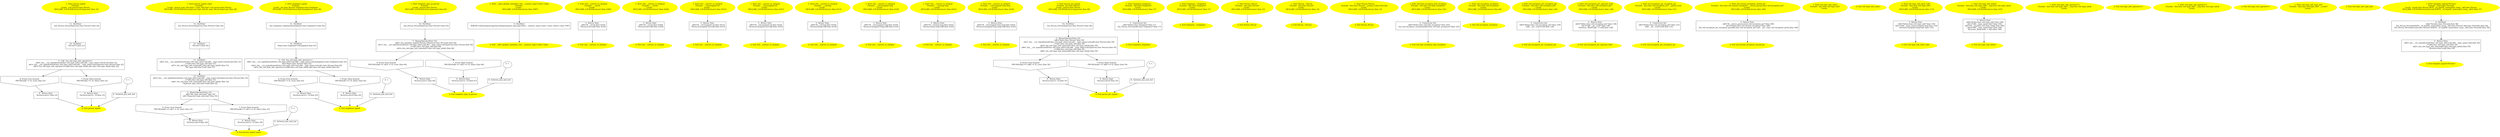 /* @generated */
digraph iCFG {
"person_typeid{d41d8cd98f00b204e9800998ecf8427e_Z13person_typeidv}.947f8ab92cf92615282cb8a1dc21e1db_1" [label="1: Start person_typeid\nFormals: \nLocals:  t:int person:class Person \n   DECLARE_LOCALS(&return,&t,&person); [line 19]\n " color=yellow style=filled]
	

	 "person_typeid{d41d8cd98f00b204e9800998ecf8427e_Z13person_typeidv}.947f8ab92cf92615282cb8a1dc21e1db_1" -> "person_typeid{d41d8cd98f00b204e9800998ecf8427e_Z13person_typeidv}.947f8ab92cf92615282cb8a1dc21e1db_11" ;
"person_typeid{d41d8cd98f00b204e9800998ecf8427e_Z13person_typeidv}.947f8ab92cf92615282cb8a1dc21e1db_2" [label="2: Exit person_typeid \n  " color=yellow style=filled]
	

"person_typeid{d41d8cd98f00b204e9800998ecf8427e_Z13person_typeidv}.947f8ab92cf92615282cb8a1dc21e1db_3" [label="3: + \n  " ]
	

	 "person_typeid{d41d8cd98f00b204e9800998ecf8427e_Z13person_typeidv}.947f8ab92cf92615282cb8a1dc21e1db_3" -> "person_typeid{d41d8cd98f00b204e9800998ecf8427e_Z13person_typeidv}.947f8ab92cf92615282cb8a1dc21e1db_4" ;
"person_typeid{d41d8cd98f00b204e9800998ecf8427e_Z13person_typeidv}.947f8ab92cf92615282cb8a1dc21e1db_4" [label="4:  between_join_and_exit \n  " shape="box"]
	

	 "person_typeid{d41d8cd98f00b204e9800998ecf8427e_Z13person_typeidv}.947f8ab92cf92615282cb8a1dc21e1db_4" -> "person_typeid{d41d8cd98f00b204e9800998ecf8427e_Z13person_typeidv}.947f8ab92cf92615282cb8a1dc21e1db_2" ;
"person_typeid{d41d8cd98f00b204e9800998ecf8427e_Z13person_typeidv}.947f8ab92cf92615282cb8a1dc21e1db_5" [label="5:  Call _fun_std::type_info_operator== \n   n$0=_fun___cxx_typeid(sizeof(class std::type_info):void,n$0.__type_name:void,&t:int) [line 22]\n  n$1=_fun___cxx_typeid(sizeof(class std::type_info):void,n$1.__type_name:void,&person:class Person) [line 22]\n  n$2=_fun_std::type_info_operator==(n$0:class std::type_info&,n$1:class std::type_info&) [line 22]\n " shape="box"]
	

	 "person_typeid{d41d8cd98f00b204e9800998ecf8427e_Z13person_typeidv}.947f8ab92cf92615282cb8a1dc21e1db_5" -> "person_typeid{d41d8cd98f00b204e9800998ecf8427e_Z13person_typeidv}.947f8ab92cf92615282cb8a1dc21e1db_6" ;
	 "person_typeid{d41d8cd98f00b204e9800998ecf8427e_Z13person_typeidv}.947f8ab92cf92615282cb8a1dc21e1db_5" -> "person_typeid{d41d8cd98f00b204e9800998ecf8427e_Z13person_typeidv}.947f8ab92cf92615282cb8a1dc21e1db_7" ;
"person_typeid{d41d8cd98f00b204e9800998ecf8427e_Z13person_typeidv}.947f8ab92cf92615282cb8a1dc21e1db_6" [label="6: Prune (true branch) \n   PRUNE((n$2 != 0), true); [line 22]\n " shape="invhouse"]
	

	 "person_typeid{d41d8cd98f00b204e9800998ecf8427e_Z13person_typeidv}.947f8ab92cf92615282cb8a1dc21e1db_6" -> "person_typeid{d41d8cd98f00b204e9800998ecf8427e_Z13person_typeidv}.947f8ab92cf92615282cb8a1dc21e1db_8" ;
"person_typeid{d41d8cd98f00b204e9800998ecf8427e_Z13person_typeidv}.947f8ab92cf92615282cb8a1dc21e1db_7" [label="7: Prune (false branch) \n   PRUNE((n$2 == 0), false); [line 22]\n " shape="invhouse"]
	

	 "person_typeid{d41d8cd98f00b204e9800998ecf8427e_Z13person_typeidv}.947f8ab92cf92615282cb8a1dc21e1db_7" -> "person_typeid{d41d8cd98f00b204e9800998ecf8427e_Z13person_typeidv}.947f8ab92cf92615282cb8a1dc21e1db_9" ;
"person_typeid{d41d8cd98f00b204e9800998ecf8427e_Z13person_typeidv}.947f8ab92cf92615282cb8a1dc21e1db_8" [label="8:  Return Stmt \n   *&return:int=1 [line 23]\n " shape="box"]
	

	 "person_typeid{d41d8cd98f00b204e9800998ecf8427e_Z13person_typeidv}.947f8ab92cf92615282cb8a1dc21e1db_8" -> "person_typeid{d41d8cd98f00b204e9800998ecf8427e_Z13person_typeidv}.947f8ab92cf92615282cb8a1dc21e1db_2" ;
"person_typeid{d41d8cd98f00b204e9800998ecf8427e_Z13person_typeidv}.947f8ab92cf92615282cb8a1dc21e1db_9" [label="9:  Return Stmt \n   *&return:int=(1 / 0) [line 25]\n " shape="box"]
	

	 "person_typeid{d41d8cd98f00b204e9800998ecf8427e_Z13person_typeidv}.947f8ab92cf92615282cb8a1dc21e1db_9" -> "person_typeid{d41d8cd98f00b204e9800998ecf8427e_Z13person_typeidv}.947f8ab92cf92615282cb8a1dc21e1db_2" ;
"person_typeid{d41d8cd98f00b204e9800998ecf8427e_Z13person_typeidv}.947f8ab92cf92615282cb8a1dc21e1db_10" [label="10:  DeclStmt \n   *&t:int=3 [line 21]\n " shape="box"]
	

	 "person_typeid{d41d8cd98f00b204e9800998ecf8427e_Z13person_typeidv}.947f8ab92cf92615282cb8a1dc21e1db_10" -> "person_typeid{d41d8cd98f00b204e9800998ecf8427e_Z13person_typeidv}.947f8ab92cf92615282cb8a1dc21e1db_5" ;
"person_typeid{d41d8cd98f00b204e9800998ecf8427e_Z13person_typeidv}.947f8ab92cf92615282cb8a1dc21e1db_11" [label="11:  DeclStmt \n   _fun_Person_Person(&person:class Person*) [line 20]\n " shape="box"]
	

	 "person_typeid{d41d8cd98f00b204e9800998ecf8427e_Z13person_typeidv}.947f8ab92cf92615282cb8a1dc21e1db_11" -> "person_typeid{d41d8cd98f00b204e9800998ecf8427e_Z13person_typeidv}.947f8ab92cf92615282cb8a1dc21e1db_10" ;
"person_typeid_name{d41d8cd98f00b204e9800998ecf8427e_Z18person_typeid_namev}.ed91b5fad1922824bdb5d0027ea8b3ff_1" [label="1: Start person_typeid_name\nFormals: \nLocals:  person_type_info:char* t_type_info:char* t:int person:class Person \n   DECLARE_LOCALS(&return,&person_type_info,&t_type_info,&t,&person); [line 28]\n " color=yellow style=filled]
	

	 "person_typeid_name{d41d8cd98f00b204e9800998ecf8427e_Z18person_typeid_namev}.ed91b5fad1922824bdb5d0027ea8b3ff_1" -> "person_typeid_name{d41d8cd98f00b204e9800998ecf8427e_Z18person_typeid_namev}.ed91b5fad1922824bdb5d0027ea8b3ff_13" ;
"person_typeid_name{d41d8cd98f00b204e9800998ecf8427e_Z18person_typeid_namev}.ed91b5fad1922824bdb5d0027ea8b3ff_2" [label="2: Exit person_typeid_name \n  " color=yellow style=filled]
	

"person_typeid_name{d41d8cd98f00b204e9800998ecf8427e_Z18person_typeid_namev}.ed91b5fad1922824bdb5d0027ea8b3ff_3" [label="3: + \n  " ]
	

	 "person_typeid_name{d41d8cd98f00b204e9800998ecf8427e_Z18person_typeid_namev}.ed91b5fad1922824bdb5d0027ea8b3ff_3" -> "person_typeid_name{d41d8cd98f00b204e9800998ecf8427e_Z18person_typeid_namev}.ed91b5fad1922824bdb5d0027ea8b3ff_4" ;
"person_typeid_name{d41d8cd98f00b204e9800998ecf8427e_Z18person_typeid_namev}.ed91b5fad1922824bdb5d0027ea8b3ff_4" [label="4:  between_join_and_exit \n  " shape="box"]
	

	 "person_typeid_name{d41d8cd98f00b204e9800998ecf8427e_Z18person_typeid_namev}.ed91b5fad1922824bdb5d0027ea8b3ff_4" -> "person_typeid_name{d41d8cd98f00b204e9800998ecf8427e_Z18person_typeid_namev}.ed91b5fad1922824bdb5d0027ea8b3ff_2" ;
"person_typeid_name{d41d8cd98f00b204e9800998ecf8427e_Z18person_typeid_namev}.ed91b5fad1922824bdb5d0027ea8b3ff_5" [label="5:  BinaryOperatorStmt: EQ \n   n$0=*&t_type_info:char* [line 33]\n  n$1=*&person_type_info:char* [line 33]\n " shape="box"]
	

	 "person_typeid_name{d41d8cd98f00b204e9800998ecf8427e_Z18person_typeid_namev}.ed91b5fad1922824bdb5d0027ea8b3ff_5" -> "person_typeid_name{d41d8cd98f00b204e9800998ecf8427e_Z18person_typeid_namev}.ed91b5fad1922824bdb5d0027ea8b3ff_6" ;
	 "person_typeid_name{d41d8cd98f00b204e9800998ecf8427e_Z18person_typeid_namev}.ed91b5fad1922824bdb5d0027ea8b3ff_5" -> "person_typeid_name{d41d8cd98f00b204e9800998ecf8427e_Z18person_typeid_namev}.ed91b5fad1922824bdb5d0027ea8b3ff_7" ;
"person_typeid_name{d41d8cd98f00b204e9800998ecf8427e_Z18person_typeid_namev}.ed91b5fad1922824bdb5d0027ea8b3ff_6" [label="6: Prune (true branch) \n   PRUNE(((n$0 == n$1) != 0), true); [line 33]\n " shape="invhouse"]
	

	 "person_typeid_name{d41d8cd98f00b204e9800998ecf8427e_Z18person_typeid_namev}.ed91b5fad1922824bdb5d0027ea8b3ff_6" -> "person_typeid_name{d41d8cd98f00b204e9800998ecf8427e_Z18person_typeid_namev}.ed91b5fad1922824bdb5d0027ea8b3ff_8" ;
"person_typeid_name{d41d8cd98f00b204e9800998ecf8427e_Z18person_typeid_namev}.ed91b5fad1922824bdb5d0027ea8b3ff_7" [label="7: Prune (false branch) \n   PRUNE(((n$0 == n$1) == 0), false); [line 33]\n " shape="invhouse"]
	

	 "person_typeid_name{d41d8cd98f00b204e9800998ecf8427e_Z18person_typeid_namev}.ed91b5fad1922824bdb5d0027ea8b3ff_7" -> "person_typeid_name{d41d8cd98f00b204e9800998ecf8427e_Z18person_typeid_namev}.ed91b5fad1922824bdb5d0027ea8b3ff_9" ;
"person_typeid_name{d41d8cd98f00b204e9800998ecf8427e_Z18person_typeid_namev}.ed91b5fad1922824bdb5d0027ea8b3ff_8" [label="8:  Return Stmt \n   *&return:int=0 [line 34]\n " shape="box"]
	

	 "person_typeid_name{d41d8cd98f00b204e9800998ecf8427e_Z18person_typeid_namev}.ed91b5fad1922824bdb5d0027ea8b3ff_8" -> "person_typeid_name{d41d8cd98f00b204e9800998ecf8427e_Z18person_typeid_namev}.ed91b5fad1922824bdb5d0027ea8b3ff_2" ;
"person_typeid_name{d41d8cd98f00b204e9800998ecf8427e_Z18person_typeid_namev}.ed91b5fad1922824bdb5d0027ea8b3ff_9" [label="9:  Return Stmt \n   *&return:int=(1 / 0) [line 36]\n " shape="box"]
	

	 "person_typeid_name{d41d8cd98f00b204e9800998ecf8427e_Z18person_typeid_namev}.ed91b5fad1922824bdb5d0027ea8b3ff_9" -> "person_typeid_name{d41d8cd98f00b204e9800998ecf8427e_Z18person_typeid_namev}.ed91b5fad1922824bdb5d0027ea8b3ff_2" ;
"person_typeid_name{d41d8cd98f00b204e9800998ecf8427e_Z18person_typeid_namev}.ed91b5fad1922824bdb5d0027ea8b3ff_10" [label="10:  DeclStmt \n   n$2=_fun___cxx_typeid(sizeof(class std::type_info):void,n$2.__type_name:void,&person:class Person) [line 32]\n  _=*n$2:class std::type_info [line 32]\n  n$4=_fun_std::type_info_name(n$2:class std::type_info&) [line 32]\n  *&person_type_info:char*=n$4 [line 32]\n " shape="box"]
	

	 "person_typeid_name{d41d8cd98f00b204e9800998ecf8427e_Z18person_typeid_namev}.ed91b5fad1922824bdb5d0027ea8b3ff_10" -> "person_typeid_name{d41d8cd98f00b204e9800998ecf8427e_Z18person_typeid_namev}.ed91b5fad1922824bdb5d0027ea8b3ff_5" ;
"person_typeid_name{d41d8cd98f00b204e9800998ecf8427e_Z18person_typeid_namev}.ed91b5fad1922824bdb5d0027ea8b3ff_11" [label="11:  DeclStmt \n   n$5=_fun___cxx_typeid(sizeof(class std::type_info):void,n$5.__type_name:void,&t:int) [line 31]\n  _=*n$5:class std::type_info [line 31]\n  n$7=_fun_std::type_info_name(n$5:class std::type_info&) [line 31]\n  *&t_type_info:char*=n$7 [line 31]\n " shape="box"]
	

	 "person_typeid_name{d41d8cd98f00b204e9800998ecf8427e_Z18person_typeid_namev}.ed91b5fad1922824bdb5d0027ea8b3ff_11" -> "person_typeid_name{d41d8cd98f00b204e9800998ecf8427e_Z18person_typeid_namev}.ed91b5fad1922824bdb5d0027ea8b3ff_10" ;
"person_typeid_name{d41d8cd98f00b204e9800998ecf8427e_Z18person_typeid_namev}.ed91b5fad1922824bdb5d0027ea8b3ff_12" [label="12:  DeclStmt \n   *&t:int=3 [line 30]\n " shape="box"]
	

	 "person_typeid_name{d41d8cd98f00b204e9800998ecf8427e_Z18person_typeid_namev}.ed91b5fad1922824bdb5d0027ea8b3ff_12" -> "person_typeid_name{d41d8cd98f00b204e9800998ecf8427e_Z18person_typeid_namev}.ed91b5fad1922824bdb5d0027ea8b3ff_11" ;
"person_typeid_name{d41d8cd98f00b204e9800998ecf8427e_Z18person_typeid_namev}.ed91b5fad1922824bdb5d0027ea8b3ff_13" [label="13:  DeclStmt \n   _fun_Person_Person(&person:class Person*) [line 29]\n " shape="box"]
	

	 "person_typeid_name{d41d8cd98f00b204e9800998ecf8427e_Z18person_typeid_namev}.ed91b5fad1922824bdb5d0027ea8b3ff_13" -> "person_typeid_name{d41d8cd98f00b204e9800998ecf8427e_Z18person_typeid_namev}.ed91b5fad1922824bdb5d0027ea8b3ff_12" ;
"employee_typeid{d41d8cd98f00b204e9800998ecf8427e_Z15employee_typeidv}.a6ddf647ca3a238463e9f2e7a00357ed_1" [label="1: Start employee_typeid\nFormals: \nLocals:  ptr:class Person* employee:class Employee \n   DECLARE_LOCALS(&return,&ptr,&employee); [line 39]\n " color=yellow style=filled]
	

	 "employee_typeid{d41d8cd98f00b204e9800998ecf8427e_Z15employee_typeidv}.a6ddf647ca3a238463e9f2e7a00357ed_1" -> "employee_typeid{d41d8cd98f00b204e9800998ecf8427e_Z15employee_typeidv}.a6ddf647ca3a238463e9f2e7a00357ed_11" ;
"employee_typeid{d41d8cd98f00b204e9800998ecf8427e_Z15employee_typeidv}.a6ddf647ca3a238463e9f2e7a00357ed_2" [label="2: Exit employee_typeid \n  " color=yellow style=filled]
	

"employee_typeid{d41d8cd98f00b204e9800998ecf8427e_Z15employee_typeidv}.a6ddf647ca3a238463e9f2e7a00357ed_3" [label="3: + \n  " ]
	

	 "employee_typeid{d41d8cd98f00b204e9800998ecf8427e_Z15employee_typeidv}.a6ddf647ca3a238463e9f2e7a00357ed_3" -> "employee_typeid{d41d8cd98f00b204e9800998ecf8427e_Z15employee_typeidv}.a6ddf647ca3a238463e9f2e7a00357ed_4" ;
"employee_typeid{d41d8cd98f00b204e9800998ecf8427e_Z15employee_typeidv}.a6ddf647ca3a238463e9f2e7a00357ed_4" [label="4:  between_join_and_exit \n  " shape="box"]
	

	 "employee_typeid{d41d8cd98f00b204e9800998ecf8427e_Z15employee_typeidv}.a6ddf647ca3a238463e9f2e7a00357ed_4" -> "employee_typeid{d41d8cd98f00b204e9800998ecf8427e_Z15employee_typeidv}.a6ddf647ca3a238463e9f2e7a00357ed_2" ;
"employee_typeid{d41d8cd98f00b204e9800998ecf8427e_Z15employee_typeidv}.a6ddf647ca3a238463e9f2e7a00357ed_5" [label="5:  Call _fun_std::type_info_operator== \n   n$0=_fun___cxx_typeid(sizeof(class std::type_info):void,n$0.__type_name:void,&employee:class Employee) [line 42]\n  n$1=*&ptr:class Person* [line 42]\n  n$2=_fun___cxx_typeid(sizeof(class std::type_info):void,n$2.__type_name:void,n$1:class Person) [line 42]\n  n$3=_fun_std::type_info_operator==(n$0:class std::type_info&,n$2:class std::type_info&) [line 42]\n " shape="box"]
	

	 "employee_typeid{d41d8cd98f00b204e9800998ecf8427e_Z15employee_typeidv}.a6ddf647ca3a238463e9f2e7a00357ed_5" -> "employee_typeid{d41d8cd98f00b204e9800998ecf8427e_Z15employee_typeidv}.a6ddf647ca3a238463e9f2e7a00357ed_6" ;
	 "employee_typeid{d41d8cd98f00b204e9800998ecf8427e_Z15employee_typeidv}.a6ddf647ca3a238463e9f2e7a00357ed_5" -> "employee_typeid{d41d8cd98f00b204e9800998ecf8427e_Z15employee_typeidv}.a6ddf647ca3a238463e9f2e7a00357ed_7" ;
"employee_typeid{d41d8cd98f00b204e9800998ecf8427e_Z15employee_typeidv}.a6ddf647ca3a238463e9f2e7a00357ed_6" [label="6: Prune (true branch) \n   PRUNE((n$3 != 0), true); [line 42]\n " shape="invhouse"]
	

	 "employee_typeid{d41d8cd98f00b204e9800998ecf8427e_Z15employee_typeidv}.a6ddf647ca3a238463e9f2e7a00357ed_6" -> "employee_typeid{d41d8cd98f00b204e9800998ecf8427e_Z15employee_typeidv}.a6ddf647ca3a238463e9f2e7a00357ed_8" ;
"employee_typeid{d41d8cd98f00b204e9800998ecf8427e_Z15employee_typeidv}.a6ddf647ca3a238463e9f2e7a00357ed_7" [label="7: Prune (false branch) \n   PRUNE((n$3 == 0), false); [line 42]\n " shape="invhouse"]
	

	 "employee_typeid{d41d8cd98f00b204e9800998ecf8427e_Z15employee_typeidv}.a6ddf647ca3a238463e9f2e7a00357ed_7" -> "employee_typeid{d41d8cd98f00b204e9800998ecf8427e_Z15employee_typeidv}.a6ddf647ca3a238463e9f2e7a00357ed_9" ;
"employee_typeid{d41d8cd98f00b204e9800998ecf8427e_Z15employee_typeidv}.a6ddf647ca3a238463e9f2e7a00357ed_8" [label="8:  Return Stmt \n   *&return:int=(1 / 0) [line 43]\n " shape="box"]
	

	 "employee_typeid{d41d8cd98f00b204e9800998ecf8427e_Z15employee_typeidv}.a6ddf647ca3a238463e9f2e7a00357ed_8" -> "employee_typeid{d41d8cd98f00b204e9800998ecf8427e_Z15employee_typeidv}.a6ddf647ca3a238463e9f2e7a00357ed_2" ;
"employee_typeid{d41d8cd98f00b204e9800998ecf8427e_Z15employee_typeidv}.a6ddf647ca3a238463e9f2e7a00357ed_9" [label="9:  Return Stmt \n   *&return:int=0 [line 45]\n " shape="box"]
	

	 "employee_typeid{d41d8cd98f00b204e9800998ecf8427e_Z15employee_typeidv}.a6ddf647ca3a238463e9f2e7a00357ed_9" -> "employee_typeid{d41d8cd98f00b204e9800998ecf8427e_Z15employee_typeidv}.a6ddf647ca3a238463e9f2e7a00357ed_2" ;
"employee_typeid{d41d8cd98f00b204e9800998ecf8427e_Z15employee_typeidv}.a6ddf647ca3a238463e9f2e7a00357ed_10" [label="10:  DeclStmt \n   *&ptr:class Employee*=&employee [line 41]\n " shape="box"]
	

	 "employee_typeid{d41d8cd98f00b204e9800998ecf8427e_Z15employee_typeidv}.a6ddf647ca3a238463e9f2e7a00357ed_10" -> "employee_typeid{d41d8cd98f00b204e9800998ecf8427e_Z15employee_typeidv}.a6ddf647ca3a238463e9f2e7a00357ed_5" ;
"employee_typeid{d41d8cd98f00b204e9800998ecf8427e_Z15employee_typeidv}.a6ddf647ca3a238463e9f2e7a00357ed_11" [label="11:  DeclStmt \n   _fun_Employee_Employee(&employee:class Employee*) [line 40]\n " shape="box"]
	

	 "employee_typeid{d41d8cd98f00b204e9800998ecf8427e_Z15employee_typeidv}.a6ddf647ca3a238463e9f2e7a00357ed_11" -> "employee_typeid{d41d8cd98f00b204e9800998ecf8427e_Z15employee_typeidv}.a6ddf647ca3a238463e9f2e7a00357ed_10" ;
"template_type_id_person{d41d8cd98f00b204e9800998ecf8427e_Z23template_type_id_personv}.154c731fb4cc46eb6a0490070c230d19_1" [label="1: Start template_type_id_person\nFormals: \nLocals:  person:class Person \n   DECLARE_LOCALS(&return,&person); [line 62]\n " color=yellow style=filled]
	

	 "template_type_id_person{d41d8cd98f00b204e9800998ecf8427e_Z23template_type_id_personv}.154c731fb4cc46eb6a0490070c230d19_1" -> "template_type_id_person{d41d8cd98f00b204e9800998ecf8427e_Z23template_type_id_personv}.154c731fb4cc46eb6a0490070c230d19_10" ;
"template_type_id_person{d41d8cd98f00b204e9800998ecf8427e_Z23template_type_id_personv}.154c731fb4cc46eb6a0490070c230d19_2" [label="2: Exit template_type_id_person \n  " color=yellow style=filled]
	

"template_type_id_person{d41d8cd98f00b204e9800998ecf8427e_Z23template_type_id_personv}.154c731fb4cc46eb6a0490070c230d19_3" [label="3: + \n  " ]
	

	 "template_type_id_person{d41d8cd98f00b204e9800998ecf8427e_Z23template_type_id_personv}.154c731fb4cc46eb6a0490070c230d19_3" -> "template_type_id_person{d41d8cd98f00b204e9800998ecf8427e_Z23template_type_id_personv}.154c731fb4cc46eb6a0490070c230d19_4" ;
"template_type_id_person{d41d8cd98f00b204e9800998ecf8427e_Z23template_type_id_personv}.154c731fb4cc46eb6a0490070c230d19_4" [label="4:  between_join_and_exit \n  " shape="box"]
	

	 "template_type_id_person{d41d8cd98f00b204e9800998ecf8427e_Z23template_type_id_personv}.154c731fb4cc46eb6a0490070c230d19_4" -> "template_type_id_person{d41d8cd98f00b204e9800998ecf8427e_Z23template_type_id_personv}.154c731fb4cc46eb6a0490070c230d19_2" ;
"template_type_id_person{d41d8cd98f00b204e9800998ecf8427e_Z23template_type_id_personv}.154c731fb4cc46eb6a0490070c230d19_5" [label="5:  BinaryOperatorStmt: EQ \n   n$0=_fun_template_typeid<Person>(&person:class Person&) [line 64]\n  n$1=_fun___cxx_typeid(sizeof(class std::type_info):void,n$1.__type_name:void,&person:class Person) [line 64]\n  _=*n$1:class std::type_info [line 64]\n  n$3=_fun_std::type_info_name(n$1:class std::type_info&) [line 64]\n " shape="box"]
	

	 "template_type_id_person{d41d8cd98f00b204e9800998ecf8427e_Z23template_type_id_personv}.154c731fb4cc46eb6a0490070c230d19_5" -> "template_type_id_person{d41d8cd98f00b204e9800998ecf8427e_Z23template_type_id_personv}.154c731fb4cc46eb6a0490070c230d19_6" ;
	 "template_type_id_person{d41d8cd98f00b204e9800998ecf8427e_Z23template_type_id_personv}.154c731fb4cc46eb6a0490070c230d19_5" -> "template_type_id_person{d41d8cd98f00b204e9800998ecf8427e_Z23template_type_id_personv}.154c731fb4cc46eb6a0490070c230d19_7" ;
"template_type_id_person{d41d8cd98f00b204e9800998ecf8427e_Z23template_type_id_personv}.154c731fb4cc46eb6a0490070c230d19_6" [label="6: Prune (true branch) \n   PRUNE(((n$0 == n$3) != 0), true); [line 64]\n " shape="invhouse"]
	

	 "template_type_id_person{d41d8cd98f00b204e9800998ecf8427e_Z23template_type_id_personv}.154c731fb4cc46eb6a0490070c230d19_6" -> "template_type_id_person{d41d8cd98f00b204e9800998ecf8427e_Z23template_type_id_personv}.154c731fb4cc46eb6a0490070c230d19_8" ;
"template_type_id_person{d41d8cd98f00b204e9800998ecf8427e_Z23template_type_id_personv}.154c731fb4cc46eb6a0490070c230d19_7" [label="7: Prune (false branch) \n   PRUNE(((n$0 == n$3) == 0), false); [line 64]\n " shape="invhouse"]
	

	 "template_type_id_person{d41d8cd98f00b204e9800998ecf8427e_Z23template_type_id_personv}.154c731fb4cc46eb6a0490070c230d19_7" -> "template_type_id_person{d41d8cd98f00b204e9800998ecf8427e_Z23template_type_id_personv}.154c731fb4cc46eb6a0490070c230d19_9" ;
"template_type_id_person{d41d8cd98f00b204e9800998ecf8427e_Z23template_type_id_personv}.154c731fb4cc46eb6a0490070c230d19_8" [label="8:  Return Stmt \n   *&return:int=1 [line 65]\n " shape="box"]
	

	 "template_type_id_person{d41d8cd98f00b204e9800998ecf8427e_Z23template_type_id_personv}.154c731fb4cc46eb6a0490070c230d19_8" -> "template_type_id_person{d41d8cd98f00b204e9800998ecf8427e_Z23template_type_id_personv}.154c731fb4cc46eb6a0490070c230d19_2" ;
"template_type_id_person{d41d8cd98f00b204e9800998ecf8427e_Z23template_type_id_personv}.154c731fb4cc46eb6a0490070c230d19_9" [label="9:  Return Stmt \n   *&return:int=(1 / 0) [line 67]\n " shape="box"]
	

	 "template_type_id_person{d41d8cd98f00b204e9800998ecf8427e_Z23template_type_id_personv}.154c731fb4cc46eb6a0490070c230d19_9" -> "template_type_id_person{d41d8cd98f00b204e9800998ecf8427e_Z23template_type_id_personv}.154c731fb4cc46eb6a0490070c230d19_2" ;
"template_type_id_person{d41d8cd98f00b204e9800998ecf8427e_Z23template_type_id_personv}.154c731fb4cc46eb6a0490070c230d19_10" [label="10:  DeclStmt \n   _fun_Person_Person(&person:class Person*) [line 63]\n " shape="box"]
	

	 "template_type_id_person{d41d8cd98f00b204e9800998ecf8427e_Z23template_type_id_personv}.154c731fb4cc46eb6a0490070c230d19_10" -> "template_type_id_person{d41d8cd98f00b204e9800998ecf8427e_Z23template_type_id_personv}.154c731fb4cc46eb6a0490070c230d19_5" ;
"__infer_globals_initializer_std::__numeric_type<void>::value.b45fbeae70eb63b2ce063d12b196376f_1" [label="1: Start __infer_globals_initializer_std::__numeric_type<void>::value\nFormals: \nLocals:  \n   DECLARE_LOCALS(&return); [line 1697]\n " color=yellow style=filled]
	

	 "__infer_globals_initializer_std::__numeric_type<void>::value.b45fbeae70eb63b2ce063d12b196376f_1" -> "__infer_globals_initializer_std::__numeric_type<void>::value.b45fbeae70eb63b2ce063d12b196376f_3" ;
"__infer_globals_initializer_std::__numeric_type<void>::value.b45fbeae70eb63b2ce063d12b196376f_2" [label="2: Exit __infer_globals_initializer_std::__numeric_type<void>::value \n  " color=yellow style=filled]
	

"__infer_globals_initializer_std::__numeric_type<void>::value.b45fbeae70eb63b2ce063d12b196376f_3" [label="3:  DeclStmt \n   *&#GB<codetoanalyze/cpp/shared/types/typeid_expr.cpp>$std::__numeric_type<void>::value:_Bool=1 [line 1697]\n " shape="box"]
	

	 "__infer_globals_initializer_std::__numeric_type<void>::value.b45fbeae70eb63b2ce063d12b196376f_3" -> "__infer_globals_initializer_std::__numeric_type<void>::value.b45fbeae70eb63b2ce063d12b196376f_2" ;
"std::__convert_to_integral{d41d8cd98f00b204e9800998ecf8427e_ZNSt3__121__convert_to_integralEi}.1eb7f164a9403005045ae70ce737ebe8_1" [label="1: Start std::__convert_to_integral\nFormals:  __val:int\nLocals:  \n   DECLARE_LOCALS(&return); [line 4309]\n " color=yellow style=filled]
	

	 "std::__convert_to_integral{d41d8cd98f00b204e9800998ecf8427e_ZNSt3__121__convert_to_integralEi}.1eb7f164a9403005045ae70ce737ebe8_1" -> "std::__convert_to_integral{d41d8cd98f00b204e9800998ecf8427e_ZNSt3__121__convert_to_integralEi}.1eb7f164a9403005045ae70ce737ebe8_3" ;
"std::__convert_to_integral{d41d8cd98f00b204e9800998ecf8427e_ZNSt3__121__convert_to_integralEi}.1eb7f164a9403005045ae70ce737ebe8_2" [label="2: Exit std::__convert_to_integral \n  " color=yellow style=filled]
	

"std::__convert_to_integral{d41d8cd98f00b204e9800998ecf8427e_ZNSt3__121__convert_to_integralEi}.1eb7f164a9403005045ae70ce737ebe8_3" [label="3:  Return Stmt \n   n$0=*&__val:int [line 4310]\n  *&return:int=n$0 [line 4310]\n " shape="box"]
	

	 "std::__convert_to_integral{d41d8cd98f00b204e9800998ecf8427e_ZNSt3__121__convert_to_integralEi}.1eb7f164a9403005045ae70ce737ebe8_3" -> "std::__convert_to_integral{d41d8cd98f00b204e9800998ecf8427e_ZNSt3__121__convert_to_integralEi}.1eb7f164a9403005045ae70ce737ebe8_2" ;
"std::__convert_to_integral{d41d8cd98f00b204e9800998ecf8427e_ZNSt3__121__convert_to_integralEn}.ed84a855c3a44044ce0105648e0684e6_1" [label="1: Start std::__convert_to_integral\nFormals:  __val:int\nLocals:  \n   DECLARE_LOCALS(&return); [line 4328]\n " color=yellow style=filled]
	

	 "std::__convert_to_integral{d41d8cd98f00b204e9800998ecf8427e_ZNSt3__121__convert_to_integralEn}.ed84a855c3a44044ce0105648e0684e6_1" -> "std::__convert_to_integral{d41d8cd98f00b204e9800998ecf8427e_ZNSt3__121__convert_to_integralEn}.ed84a855c3a44044ce0105648e0684e6_3" ;
"std::__convert_to_integral{d41d8cd98f00b204e9800998ecf8427e_ZNSt3__121__convert_to_integralEn}.ed84a855c3a44044ce0105648e0684e6_2" [label="2: Exit std::__convert_to_integral \n  " color=yellow style=filled]
	

"std::__convert_to_integral{d41d8cd98f00b204e9800998ecf8427e_ZNSt3__121__convert_to_integralEn}.ed84a855c3a44044ce0105648e0684e6_3" [label="3:  Return Stmt \n   n$0=*&__val:int [line 4329]\n  *&return:int=n$0 [line 4329]\n " shape="box"]
	

	 "std::__convert_to_integral{d41d8cd98f00b204e9800998ecf8427e_ZNSt3__121__convert_to_integralEn}.ed84a855c3a44044ce0105648e0684e6_3" -> "std::__convert_to_integral{d41d8cd98f00b204e9800998ecf8427e_ZNSt3__121__convert_to_integralEn}.ed84a855c3a44044ce0105648e0684e6_2" ;
"std::__convert_to_integral{d41d8cd98f00b204e9800998ecf8427e_ZNSt3__121__convert_to_integralEj}.f1dd0af4bcd5f7680fb3650df8859f81_1" [label="1: Start std::__convert_to_integral\nFormals:  __val:unsigned int\nLocals:  \n   DECLARE_LOCALS(&return); [line 4312]\n " color=yellow style=filled]
	

	 "std::__convert_to_integral{d41d8cd98f00b204e9800998ecf8427e_ZNSt3__121__convert_to_integralEj}.f1dd0af4bcd5f7680fb3650df8859f81_1" -> "std::__convert_to_integral{d41d8cd98f00b204e9800998ecf8427e_ZNSt3__121__convert_to_integralEj}.f1dd0af4bcd5f7680fb3650df8859f81_3" ;
"std::__convert_to_integral{d41d8cd98f00b204e9800998ecf8427e_ZNSt3__121__convert_to_integralEj}.f1dd0af4bcd5f7680fb3650df8859f81_2" [label="2: Exit std::__convert_to_integral \n  " color=yellow style=filled]
	

"std::__convert_to_integral{d41d8cd98f00b204e9800998ecf8427e_ZNSt3__121__convert_to_integralEj}.f1dd0af4bcd5f7680fb3650df8859f81_3" [label="3:  Return Stmt \n   n$0=*&__val:unsigned int [line 4313]\n  *&return:unsigned int=n$0 [line 4313]\n " shape="box"]
	

	 "std::__convert_to_integral{d41d8cd98f00b204e9800998ecf8427e_ZNSt3__121__convert_to_integralEj}.f1dd0af4bcd5f7680fb3650df8859f81_3" -> "std::__convert_to_integral{d41d8cd98f00b204e9800998ecf8427e_ZNSt3__121__convert_to_integralEj}.f1dd0af4bcd5f7680fb3650df8859f81_2" ;
"std::__convert_to_integral{d41d8cd98f00b204e9800998ecf8427e_ZNSt3__121__convert_to_integralEo}.30929731b2e6d7996f82f1b5483cb0a9_1" [label="1: Start std::__convert_to_integral\nFormals:  __val:unsigned int\nLocals:  \n   DECLARE_LOCALS(&return); [line 4331]\n " color=yellow style=filled]
	

	 "std::__convert_to_integral{d41d8cd98f00b204e9800998ecf8427e_ZNSt3__121__convert_to_integralEo}.30929731b2e6d7996f82f1b5483cb0a9_1" -> "std::__convert_to_integral{d41d8cd98f00b204e9800998ecf8427e_ZNSt3__121__convert_to_integralEo}.30929731b2e6d7996f82f1b5483cb0a9_3" ;
"std::__convert_to_integral{d41d8cd98f00b204e9800998ecf8427e_ZNSt3__121__convert_to_integralEo}.30929731b2e6d7996f82f1b5483cb0a9_2" [label="2: Exit std::__convert_to_integral \n  " color=yellow style=filled]
	

"std::__convert_to_integral{d41d8cd98f00b204e9800998ecf8427e_ZNSt3__121__convert_to_integralEo}.30929731b2e6d7996f82f1b5483cb0a9_3" [label="3:  Return Stmt \n   n$0=*&__val:unsigned int [line 4332]\n  *&return:unsigned int=n$0 [line 4332]\n " shape="box"]
	

	 "std::__convert_to_integral{d41d8cd98f00b204e9800998ecf8427e_ZNSt3__121__convert_to_integralEo}.30929731b2e6d7996f82f1b5483cb0a9_3" -> "std::__convert_to_integral{d41d8cd98f00b204e9800998ecf8427e_ZNSt3__121__convert_to_integralEo}.30929731b2e6d7996f82f1b5483cb0a9_2" ;
"std::__convert_to_integral{d41d8cd98f00b204e9800998ecf8427e_ZNSt3__121__convert_to_integralEl}.348707900bb8fd1e28ad5f08f30568e7_1" [label="1: Start std::__convert_to_integral\nFormals:  __val:long\nLocals:  \n   DECLARE_LOCALS(&return); [line 4315]\n " color=yellow style=filled]
	

	 "std::__convert_to_integral{d41d8cd98f00b204e9800998ecf8427e_ZNSt3__121__convert_to_integralEl}.348707900bb8fd1e28ad5f08f30568e7_1" -> "std::__convert_to_integral{d41d8cd98f00b204e9800998ecf8427e_ZNSt3__121__convert_to_integralEl}.348707900bb8fd1e28ad5f08f30568e7_3" ;
"std::__convert_to_integral{d41d8cd98f00b204e9800998ecf8427e_ZNSt3__121__convert_to_integralEl}.348707900bb8fd1e28ad5f08f30568e7_2" [label="2: Exit std::__convert_to_integral \n  " color=yellow style=filled]
	

"std::__convert_to_integral{d41d8cd98f00b204e9800998ecf8427e_ZNSt3__121__convert_to_integralEl}.348707900bb8fd1e28ad5f08f30568e7_3" [label="3:  Return Stmt \n   n$0=*&__val:long [line 4316]\n  *&return:long=n$0 [line 4316]\n " shape="box"]
	

	 "std::__convert_to_integral{d41d8cd98f00b204e9800998ecf8427e_ZNSt3__121__convert_to_integralEl}.348707900bb8fd1e28ad5f08f30568e7_3" -> "std::__convert_to_integral{d41d8cd98f00b204e9800998ecf8427e_ZNSt3__121__convert_to_integralEl}.348707900bb8fd1e28ad5f08f30568e7_2" ;
"std::__convert_to_integral{d41d8cd98f00b204e9800998ecf8427e_ZNSt3__121__convert_to_integralEm}.84bd0a09103d5e0c258cab85557a68bc_1" [label="1: Start std::__convert_to_integral\nFormals:  __val:unsigned long\nLocals:  \n   DECLARE_LOCALS(&return); [line 4318]\n " color=yellow style=filled]
	

	 "std::__convert_to_integral{d41d8cd98f00b204e9800998ecf8427e_ZNSt3__121__convert_to_integralEm}.84bd0a09103d5e0c258cab85557a68bc_1" -> "std::__convert_to_integral{d41d8cd98f00b204e9800998ecf8427e_ZNSt3__121__convert_to_integralEm}.84bd0a09103d5e0c258cab85557a68bc_3" ;
"std::__convert_to_integral{d41d8cd98f00b204e9800998ecf8427e_ZNSt3__121__convert_to_integralEm}.84bd0a09103d5e0c258cab85557a68bc_2" [label="2: Exit std::__convert_to_integral \n  " color=yellow style=filled]
	

"std::__convert_to_integral{d41d8cd98f00b204e9800998ecf8427e_ZNSt3__121__convert_to_integralEm}.84bd0a09103d5e0c258cab85557a68bc_3" [label="3:  Return Stmt \n   n$0=*&__val:unsigned long [line 4319]\n  *&return:unsigned long=n$0 [line 4319]\n " shape="box"]
	

	 "std::__convert_to_integral{d41d8cd98f00b204e9800998ecf8427e_ZNSt3__121__convert_to_integralEm}.84bd0a09103d5e0c258cab85557a68bc_3" -> "std::__convert_to_integral{d41d8cd98f00b204e9800998ecf8427e_ZNSt3__121__convert_to_integralEm}.84bd0a09103d5e0c258cab85557a68bc_2" ;
"std::__convert_to_integral{d41d8cd98f00b204e9800998ecf8427e_ZNSt3__121__convert_to_integralEx}.f066969bc6f8422cf6ceaa1297bc58d6_1" [label="1: Start std::__convert_to_integral\nFormals:  __val:long long\nLocals:  \n   DECLARE_LOCALS(&return); [line 4321]\n " color=yellow style=filled]
	

	 "std::__convert_to_integral{d41d8cd98f00b204e9800998ecf8427e_ZNSt3__121__convert_to_integralEx}.f066969bc6f8422cf6ceaa1297bc58d6_1" -> "std::__convert_to_integral{d41d8cd98f00b204e9800998ecf8427e_ZNSt3__121__convert_to_integralEx}.f066969bc6f8422cf6ceaa1297bc58d6_3" ;
"std::__convert_to_integral{d41d8cd98f00b204e9800998ecf8427e_ZNSt3__121__convert_to_integralEx}.f066969bc6f8422cf6ceaa1297bc58d6_2" [label="2: Exit std::__convert_to_integral \n  " color=yellow style=filled]
	

"std::__convert_to_integral{d41d8cd98f00b204e9800998ecf8427e_ZNSt3__121__convert_to_integralEx}.f066969bc6f8422cf6ceaa1297bc58d6_3" [label="3:  Return Stmt \n   n$0=*&__val:long long [line 4322]\n  *&return:long long=n$0 [line 4322]\n " shape="box"]
	

	 "std::__convert_to_integral{d41d8cd98f00b204e9800998ecf8427e_ZNSt3__121__convert_to_integralEx}.f066969bc6f8422cf6ceaa1297bc58d6_3" -> "std::__convert_to_integral{d41d8cd98f00b204e9800998ecf8427e_ZNSt3__121__convert_to_integralEx}.f066969bc6f8422cf6ceaa1297bc58d6_2" ;
"std::__convert_to_integral{d41d8cd98f00b204e9800998ecf8427e_ZNSt3__121__convert_to_integralEy}.000db57bf43524036cc598dc72fc1cb7_1" [label="1: Start std::__convert_to_integral\nFormals:  __val:unsigned long long\nLocals:  \n   DECLARE_LOCALS(&return); [line 4324]\n " color=yellow style=filled]
	

	 "std::__convert_to_integral{d41d8cd98f00b204e9800998ecf8427e_ZNSt3__121__convert_to_integralEy}.000db57bf43524036cc598dc72fc1cb7_1" -> "std::__convert_to_integral{d41d8cd98f00b204e9800998ecf8427e_ZNSt3__121__convert_to_integralEy}.000db57bf43524036cc598dc72fc1cb7_3" ;
"std::__convert_to_integral{d41d8cd98f00b204e9800998ecf8427e_ZNSt3__121__convert_to_integralEy}.000db57bf43524036cc598dc72fc1cb7_2" [label="2: Exit std::__convert_to_integral \n  " color=yellow style=filled]
	

"std::__convert_to_integral{d41d8cd98f00b204e9800998ecf8427e_ZNSt3__121__convert_to_integralEy}.000db57bf43524036cc598dc72fc1cb7_3" [label="3:  Return Stmt \n   n$0=*&__val:unsigned long long [line 4325]\n  *&return:unsigned long long=n$0 [line 4325]\n " shape="box"]
	

	 "std::__convert_to_integral{d41d8cd98f00b204e9800998ecf8427e_ZNSt3__121__convert_to_integralEy}.000db57bf43524036cc598dc72fc1cb7_3" -> "std::__convert_to_integral{d41d8cd98f00b204e9800998ecf8427e_ZNSt3__121__convert_to_integralEy}.000db57bf43524036cc598dc72fc1cb7_2" ;
"person_ptr_typeid{d41d8cd98f00b204e9800998ecf8427e_Z17person_ptr_typeidP6Person}.6bb28dca3178f0fdd15c7c17fa602118_1" [label="1: Start person_ptr_typeid\nFormals:  ptr:class Person*\nLocals:  person:class Person \n   DECLARE_LOCALS(&return,&person); [line 48]\n " color=yellow style=filled]
	

	 "person_ptr_typeid{d41d8cd98f00b204e9800998ecf8427e_Z17person_ptr_typeidP6Person}.6bb28dca3178f0fdd15c7c17fa602118_1" -> "person_ptr_typeid{d41d8cd98f00b204e9800998ecf8427e_Z17person_ptr_typeidP6Person}.6bb28dca3178f0fdd15c7c17fa602118_10" ;
"person_ptr_typeid{d41d8cd98f00b204e9800998ecf8427e_Z17person_ptr_typeidP6Person}.6bb28dca3178f0fdd15c7c17fa602118_2" [label="2: Exit person_ptr_typeid \n  " color=yellow style=filled]
	

"person_ptr_typeid{d41d8cd98f00b204e9800998ecf8427e_Z17person_ptr_typeidP6Person}.6bb28dca3178f0fdd15c7c17fa602118_3" [label="3: + \n  " ]
	

	 "person_ptr_typeid{d41d8cd98f00b204e9800998ecf8427e_Z17person_ptr_typeidP6Person}.6bb28dca3178f0fdd15c7c17fa602118_3" -> "person_ptr_typeid{d41d8cd98f00b204e9800998ecf8427e_Z17person_ptr_typeidP6Person}.6bb28dca3178f0fdd15c7c17fa602118_4" ;
"person_ptr_typeid{d41d8cd98f00b204e9800998ecf8427e_Z17person_ptr_typeidP6Person}.6bb28dca3178f0fdd15c7c17fa602118_4" [label="4:  between_join_and_exit \n  " shape="box"]
	

	 "person_ptr_typeid{d41d8cd98f00b204e9800998ecf8427e_Z17person_ptr_typeidP6Person}.6bb28dca3178f0fdd15c7c17fa602118_4" -> "person_ptr_typeid{d41d8cd98f00b204e9800998ecf8427e_Z17person_ptr_typeidP6Person}.6bb28dca3178f0fdd15c7c17fa602118_2" ;
"person_ptr_typeid{d41d8cd98f00b204e9800998ecf8427e_Z17person_ptr_typeidP6Person}.6bb28dca3178f0fdd15c7c17fa602118_5" [label="5:  BinaryOperatorStmt: EQ \n   n$0=*&ptr:class Person* [line 50]\n  n$1=_fun___cxx_typeid(sizeof(class std::type_info):void,n$1.__type_name:void,n$0:class Person) [line 50]\n  _=*n$1:class std::type_info [line 50]\n  n$3=_fun_std::type_info_name(n$1:class std::type_info&) [line 50]\n  n$4=_fun___cxx_typeid(sizeof(class std::type_info):void,n$4.__type_name:void,&person:class Person) [line 50]\n  _=*n$4:class std::type_info [line 50]\n  n$6=_fun_std::type_info_name(n$4:class std::type_info&) [line 50]\n " shape="box"]
	

	 "person_ptr_typeid{d41d8cd98f00b204e9800998ecf8427e_Z17person_ptr_typeidP6Person}.6bb28dca3178f0fdd15c7c17fa602118_5" -> "person_ptr_typeid{d41d8cd98f00b204e9800998ecf8427e_Z17person_ptr_typeidP6Person}.6bb28dca3178f0fdd15c7c17fa602118_6" ;
	 "person_ptr_typeid{d41d8cd98f00b204e9800998ecf8427e_Z17person_ptr_typeidP6Person}.6bb28dca3178f0fdd15c7c17fa602118_5" -> "person_ptr_typeid{d41d8cd98f00b204e9800998ecf8427e_Z17person_ptr_typeidP6Person}.6bb28dca3178f0fdd15c7c17fa602118_7" ;
"person_ptr_typeid{d41d8cd98f00b204e9800998ecf8427e_Z17person_ptr_typeidP6Person}.6bb28dca3178f0fdd15c7c17fa602118_6" [label="6: Prune (true branch) \n   PRUNE(((n$3 == n$6) != 0), true); [line 50]\n " shape="invhouse"]
	

	 "person_ptr_typeid{d41d8cd98f00b204e9800998ecf8427e_Z17person_ptr_typeidP6Person}.6bb28dca3178f0fdd15c7c17fa602118_6" -> "person_ptr_typeid{d41d8cd98f00b204e9800998ecf8427e_Z17person_ptr_typeidP6Person}.6bb28dca3178f0fdd15c7c17fa602118_8" ;
"person_ptr_typeid{d41d8cd98f00b204e9800998ecf8427e_Z17person_ptr_typeidP6Person}.6bb28dca3178f0fdd15c7c17fa602118_7" [label="7: Prune (false branch) \n   PRUNE(((n$3 == n$6) == 0), false); [line 50]\n " shape="invhouse"]
	

	 "person_ptr_typeid{d41d8cd98f00b204e9800998ecf8427e_Z17person_ptr_typeidP6Person}.6bb28dca3178f0fdd15c7c17fa602118_7" -> "person_ptr_typeid{d41d8cd98f00b204e9800998ecf8427e_Z17person_ptr_typeidP6Person}.6bb28dca3178f0fdd15c7c17fa602118_9" ;
"person_ptr_typeid{d41d8cd98f00b204e9800998ecf8427e_Z17person_ptr_typeidP6Person}.6bb28dca3178f0fdd15c7c17fa602118_8" [label="8:  Return Stmt \n   *&return:int=(1 / 0) [line 51]\n " shape="box"]
	

	 "person_ptr_typeid{d41d8cd98f00b204e9800998ecf8427e_Z17person_ptr_typeidP6Person}.6bb28dca3178f0fdd15c7c17fa602118_8" -> "person_ptr_typeid{d41d8cd98f00b204e9800998ecf8427e_Z17person_ptr_typeidP6Person}.6bb28dca3178f0fdd15c7c17fa602118_2" ;
"person_ptr_typeid{d41d8cd98f00b204e9800998ecf8427e_Z17person_ptr_typeidP6Person}.6bb28dca3178f0fdd15c7c17fa602118_9" [label="9:  Return Stmt \n   *&return:int=0 [line 53]\n " shape="box"]
	

	 "person_ptr_typeid{d41d8cd98f00b204e9800998ecf8427e_Z17person_ptr_typeidP6Person}.6bb28dca3178f0fdd15c7c17fa602118_9" -> "person_ptr_typeid{d41d8cd98f00b204e9800998ecf8427e_Z17person_ptr_typeidP6Person}.6bb28dca3178f0fdd15c7c17fa602118_2" ;
"person_ptr_typeid{d41d8cd98f00b204e9800998ecf8427e_Z17person_ptr_typeidP6Person}.6bb28dca3178f0fdd15c7c17fa602118_10" [label="10:  DeclStmt \n   _fun_Person_Person(&person:class Person*) [line 49]\n " shape="box"]
	

	 "person_ptr_typeid{d41d8cd98f00b204e9800998ecf8427e_Z17person_ptr_typeidP6Person}.6bb28dca3178f0fdd15c7c17fa602118_10" -> "person_ptr_typeid{d41d8cd98f00b204e9800998ecf8427e_Z17person_ptr_typeidP6Person}.6bb28dca3178f0fdd15c7c17fa602118_5" ;
"Employee_Employee{_ZN8EmployeeC1Ev|constexpr}.32be3d7ef9ed41f8d9517f391d0d5b56_1" [label="1: Start Employee_Employee\nFormals:  this:class Employee*\nLocals:  \n   DECLARE_LOCALS(&return); [line 17]\n " color=yellow style=filled]
	

	 "Employee_Employee{_ZN8EmployeeC1Ev|constexpr}.32be3d7ef9ed41f8d9517f391d0d5b56_1" -> "Employee_Employee{_ZN8EmployeeC1Ev|constexpr}.32be3d7ef9ed41f8d9517f391d0d5b56_3" ;
"Employee_Employee{_ZN8EmployeeC1Ev|constexpr}.32be3d7ef9ed41f8d9517f391d0d5b56_2" [label="2: Exit Employee_Employee \n  " color=yellow style=filled]
	

"Employee_Employee{_ZN8EmployeeC1Ev|constexpr}.32be3d7ef9ed41f8d9517f391d0d5b56_3" [label="3:  Constructor Init \n   n$0=*&this:class Employee* [line 17]\n  _fun_Person_Person(n$0:class Employee*) [line 17]\n " shape="box"]
	

	 "Employee_Employee{_ZN8EmployeeC1Ev|constexpr}.32be3d7ef9ed41f8d9517f391d0d5b56_3" -> "Employee_Employee{_ZN8EmployeeC1Ev|constexpr}.32be3d7ef9ed41f8d9517f391d0d5b56_2" ;
"Employee_~Employee(_ZN6PersonD0Ev).74f3bba15ec35ceae1c235a49d9fbfbd_1" [label="1: Start Employee_~Employee\nFormals:  this:class Employee*\nLocals:  \n   DECLARE_LOCALS(&return); [line 17]\n " color=yellow style=filled]
	

	 "Employee_~Employee(_ZN6PersonD0Ev).74f3bba15ec35ceae1c235a49d9fbfbd_1" -> "Employee_~Employee(_ZN6PersonD0Ev).74f3bba15ec35ceae1c235a49d9fbfbd_2" ;
"Employee_~Employee(_ZN6PersonD0Ev).74f3bba15ec35ceae1c235a49d9fbfbd_2" [label="2: Exit Employee_~Employee \n  " color=yellow style=filled]
	

"Person_Person{_ZN6PersonC1Ev|constexpr}.b73995bc8887f47f879dbcd9f1c39b58_1" [label="1: Start Person_Person\nFormals:  this:class Person*\nLocals:  \n   DECLARE_LOCALS(&return); [line 12]\n " color=yellow style=filled]
	

	 "Person_Person{_ZN6PersonC1Ev|constexpr}.b73995bc8887f47f879dbcd9f1c39b58_1" -> "Person_Person{_ZN6PersonC1Ev|constexpr}.b73995bc8887f47f879dbcd9f1c39b58_2" ;
"Person_Person{_ZN6PersonC1Ev|constexpr}.b73995bc8887f47f879dbcd9f1c39b58_2" [label="2: Exit Person_Person \n  " color=yellow style=filled]
	

"Person_~Person(_ZN6PersonD0Ev).6d1543c4b90e8aa197231efa0fbc62f1_1" [label="1: Start Person_~Person\nFormals:  this:class Person*\nLocals:  \n   DECLARE_LOCALS(&return); [line 14]\n " color=yellow style=filled]
	

	 "Person_~Person(_ZN6PersonD0Ev).6d1543c4b90e8aa197231efa0fbc62f1_1" -> "Person_~Person(_ZN6PersonD0Ev).6d1543c4b90e8aa197231efa0fbc62f1_2" ;
"Person_~Person(_ZN6PersonD0Ev).6d1543c4b90e8aa197231efa0fbc62f1_2" [label="2: Exit Person_~Person \n  " color=yellow style=filled]
	

"Person_Person{_ZN6PersonC1ERKS_|constexpr}.73a82c382cd1d29b1382857a8c6a8ba0_1" [label="1: Start Person_Person\nFormals:  this:class Person* __param_0:class Person&\nLocals:  \n   DECLARE_LOCALS(&return); [line 12]\n " color=yellow style=filled]
	

	 "Person_Person{_ZN6PersonC1ERKS_|constexpr}.73a82c382cd1d29b1382857a8c6a8ba0_1" -> "Person_Person{_ZN6PersonC1ERKS_|constexpr}.73a82c382cd1d29b1382857a8c6a8ba0_2" ;
"Person_Person{_ZN6PersonC1ERKS_|constexpr}.73a82c382cd1d29b1382857a8c6a8ba0_2" [label="2: Exit Person_Person \n  " color=yellow style=filled]
	

"std::bad_exception_bad_exception{_ZNSt13bad_exceptionC1Ev}.ab20095a5beb332f6653ec733b7bf7e2_1" [label="1: Start std::bad_exception_bad_exception\nFormals:  this:class std::bad_exception*\nLocals:  \n   DECLARE_LOCALS(&return); [line 103]\n " color=yellow style=filled]
	

	 "std::bad_exception_bad_exception{_ZNSt13bad_exceptionC1Ev}.ab20095a5beb332f6653ec733b7bf7e2_1" -> "std::bad_exception_bad_exception{_ZNSt13bad_exceptionC1Ev}.ab20095a5beb332f6653ec733b7bf7e2_3" ;
"std::bad_exception_bad_exception{_ZNSt13bad_exceptionC1Ev}.ab20095a5beb332f6653ec733b7bf7e2_2" [label="2: Exit std::bad_exception_bad_exception \n  " color=yellow style=filled]
	

"std::bad_exception_bad_exception{_ZNSt13bad_exceptionC1Ev}.ab20095a5beb332f6653ec733b7bf7e2_3" [label="3:  Constructor Init \n   n$0=*&this:class std::bad_exception* [line 103]\n  _fun_std::exception_exception(n$0:class std::bad_exception*) [line 103]\n " shape="box"]
	

	 "std::bad_exception_bad_exception{_ZNSt13bad_exceptionC1Ev}.ab20095a5beb332f6653ec733b7bf7e2_3" -> "std::bad_exception_bad_exception{_ZNSt13bad_exceptionC1Ev}.ab20095a5beb332f6653ec733b7bf7e2_2" ;
"std::exception_exception{_ZNSt9exceptionC1Ev}.aa5288fe558a2a5dc395bbc204a61bd4_1" [label="1: Start std::exception_exception\nFormals:  this:class std::exception*\nLocals:  \n   DECLARE_LOCALS(&return); [line 94]\n " color=yellow style=filled]
	

	 "std::exception_exception{_ZNSt9exceptionC1Ev}.aa5288fe558a2a5dc395bbc204a61bd4_1" -> "std::exception_exception{_ZNSt9exceptionC1Ev}.aa5288fe558a2a5dc395bbc204a61bd4_2" ;
"std::exception_exception{_ZNSt9exceptionC1Ev}.aa5288fe558a2a5dc395bbc204a61bd4_2" [label="2: Exit std::exception_exception \n  " color=yellow style=filled]
	

"std::exception_ptr_exception_ptr{_ZNSt13exception_ptrC1Ev}.b75c8b23eb693a539de1c8e713bd6159_1" [label="1: Start std::exception_ptr_exception_ptr\nFormals:  this:class std::exception_ptr*\nLocals:  \n   DECLARE_LOCALS(&return); [line 130]\n " color=yellow style=filled]
	

	 "std::exception_ptr_exception_ptr{_ZNSt13exception_ptrC1Ev}.b75c8b23eb693a539de1c8e713bd6159_1" -> "std::exception_ptr_exception_ptr{_ZNSt13exception_ptrC1Ev}.b75c8b23eb693a539de1c8e713bd6159_3" ;
"std::exception_ptr_exception_ptr{_ZNSt13exception_ptrC1Ev}.b75c8b23eb693a539de1c8e713bd6159_2" [label="2: Exit std::exception_ptr_exception_ptr \n  " color=yellow style=filled]
	

"std::exception_ptr_exception_ptr{_ZNSt13exception_ptrC1Ev}.b75c8b23eb693a539de1c8e713bd6159_3" [label="3:  Constructor Init \n   n$0=*&this:class std::exception_ptr* [line 130]\n  *n$0.__ptr_:void*=null [line 130]\n " shape="box"]
	

	 "std::exception_ptr_exception_ptr{_ZNSt13exception_ptrC1Ev}.b75c8b23eb693a539de1c8e713bd6159_3" -> "std::exception_ptr_exception_ptr{_ZNSt13exception_ptrC1Ev}.b75c8b23eb693a539de1c8e713bd6159_2" ;
"std::exception_ptr_operator_bool(_ZNKSt13exception_ptrcvbEv).c9db5a2ded6ab67a25c6ff043ae93f6b_1" [label="1: Start std::exception_ptr_operator_bool\nFormals:  this:class std::exception_ptr*\nLocals:  \n   DECLARE_LOCALS(&return); [line 136]\n " color=yellow style=filled]
	

	 "std::exception_ptr_operator_bool(_ZNKSt13exception_ptrcvbEv).c9db5a2ded6ab67a25c6ff043ae93f6b_1" -> "std::exception_ptr_operator_bool(_ZNKSt13exception_ptrcvbEv).c9db5a2ded6ab67a25c6ff043ae93f6b_3" ;
"std::exception_ptr_operator_bool(_ZNKSt13exception_ptrcvbEv).c9db5a2ded6ab67a25c6ff043ae93f6b_2" [label="2: Exit std::exception_ptr_operator_bool \n  " color=yellow style=filled]
	

"std::exception_ptr_operator_bool(_ZNKSt13exception_ptrcvbEv).c9db5a2ded6ab67a25c6ff043ae93f6b_3" [label="3:  Return Stmt \n   n$0=*&this:class std::exception_ptr* [line 138]\n  n$1=*n$0.__ptr_:void* [line 138]\n  *&return:_Bool=(n$1 != null) [line 138]\n " shape="box"]
	

	 "std::exception_ptr_operator_bool(_ZNKSt13exception_ptrcvbEv).c9db5a2ded6ab67a25c6ff043ae93f6b_3" -> "std::exception_ptr_operator_bool(_ZNKSt13exception_ptrcvbEv).c9db5a2ded6ab67a25c6ff043ae93f6b_2" ;
"std::exception_ptr_exception_ptr{_ZNSt13exception_ptrC1EDn}.19d4da1cf9eeb4045287e4acc86a971c_1" [label="1: Start std::exception_ptr_exception_ptr\nFormals:  this:class std::exception_ptr* __param_0:int\nLocals:  \n   DECLARE_LOCALS(&return); [line 131]\n " color=yellow style=filled]
	

	 "std::exception_ptr_exception_ptr{_ZNSt13exception_ptrC1EDn}.19d4da1cf9eeb4045287e4acc86a971c_1" -> "std::exception_ptr_exception_ptr{_ZNSt13exception_ptrC1EDn}.19d4da1cf9eeb4045287e4acc86a971c_3" ;
"std::exception_ptr_exception_ptr{_ZNSt13exception_ptrC1EDn}.19d4da1cf9eeb4045287e4acc86a971c_2" [label="2: Exit std::exception_ptr_exception_ptr \n  " color=yellow style=filled]
	

"std::exception_ptr_exception_ptr{_ZNSt13exception_ptrC1EDn}.19d4da1cf9eeb4045287e4acc86a971c_3" [label="3:  Constructor Init \n   n$0=*&this:class std::exception_ptr* [line 131]\n  *n$0.__ptr_:void*=null [line 131]\n " shape="box"]
	

	 "std::exception_ptr_exception_ptr{_ZNSt13exception_ptrC1EDn}.19d4da1cf9eeb4045287e4acc86a971c_3" -> "std::exception_ptr_exception_ptr{_ZNSt13exception_ptrC1EDn}.19d4da1cf9eeb4045287e4acc86a971c_2" ;
"std::nested_exception_nested_ptr(_ZNKSt16nested_exception10nested_ptrEv).12828a0743e5fd75c5b689210764dac7_1" [label="1: Start std::nested_exception_nested_ptr\nFormals:  this:class std::nested_exception* __return_param:class std::exception_ptr*\nLocals:  \n   DECLARE_LOCALS(&return); [line 180]\n " color=yellow style=filled]
	

	 "std::nested_exception_nested_ptr(_ZNKSt16nested_exception10nested_ptrEv).12828a0743e5fd75c5b689210764dac7_1" -> "std::nested_exception_nested_ptr(_ZNKSt16nested_exception10nested_ptrEv).12828a0743e5fd75c5b689210764dac7_3" ;
"std::nested_exception_nested_ptr(_ZNKSt16nested_exception10nested_ptrEv).12828a0743e5fd75c5b689210764dac7_2" [label="2: Exit std::nested_exception_nested_ptr \n  " color=yellow style=filled]
	

"std::nested_exception_nested_ptr(_ZNKSt16nested_exception10nested_ptrEv).12828a0743e5fd75c5b689210764dac7_3" [label="3:  Return Stmt \n   n$0=*&__return_param:class std::exception_ptr* [line 180]\n  n$1=*&this:class std::nested_exception* [line 180]\n  _fun_std::exception_ptr_exception_ptr(n$0:class std::exception_ptr*,n$1.__ptr_:class std::exception_ptr&) [line 180]\n " shape="box"]
	

	 "std::nested_exception_nested_ptr(_ZNKSt16nested_exception10nested_ptrEv).12828a0743e5fd75c5b689210764dac7_3" -> "std::nested_exception_nested_ptr(_ZNKSt16nested_exception10nested_ptrEv).12828a0743e5fd75c5b689210764dac7_2" ;
"std::type_info_name(_ZNKSt9type_info4nameEv).9475b9132cef28db79c2319d95093bcc_1" [label="1: Start std::type_info_name\nFormals:  this:class std::type_info*\nLocals:  \n  " color=yellow style=filled]
	

"std::type_info_name(_ZNKSt9type_info4nameEv).9475b9132cef28db79c2319d95093bcc_2" [label="2: Exit std::type_info_name \n  " color=yellow style=filled]
	

"std::type_info_hash_code(_ZNKSt9type_info9hash_codeEv).7cc885ab73e68bba8f410b0cb1cdb687_1" [label="1: Start std::type_info_hash_code\nFormals:  this:class std::type_info*\nLocals:  \n   DECLARE_LOCALS(&return); [line 113]\n " color=yellow style=filled]
	

	 "std::type_info_hash_code(_ZNKSt9type_info9hash_codeEv).7cc885ab73e68bba8f410b0cb1cdb687_1" -> "std::type_info_hash_code(_ZNKSt9type_info9hash_codeEv).7cc885ab73e68bba8f410b0cb1cdb687_3" ;
"std::type_info_hash_code(_ZNKSt9type_info9hash_codeEv).7cc885ab73e68bba8f410b0cb1cdb687_2" [label="2: Exit std::type_info_hash_code \n  " color=yellow style=filled]
	

"std::type_info_hash_code(_ZNKSt9type_info9hash_codeEv).7cc885ab73e68bba8f410b0cb1cdb687_3" [label="3:  Return Stmt \n   n$0=*&this:class std::type_info* [line 116]\n  n$1=*n$0.__type_name:unsigned long [line 116]\n  *&return:unsigned long=n$1 [line 116]\n " shape="box"]
	

	 "std::type_info_hash_code(_ZNKSt9type_info9hash_codeEv).7cc885ab73e68bba8f410b0cb1cdb687_3" -> "std::type_info_hash_code(_ZNKSt9type_info9hash_codeEv).7cc885ab73e68bba8f410b0cb1cdb687_2" ;
"std::type_info_before(_ZNKSt9type_info6beforeERKS_).dc2365171f5e9140ffae023fccef2da0_1" [label="1: Start std::type_info_before\nFormals:  this:class std::type_info* __arg:class std::type_info&\nLocals:  \n   DECLARE_LOCALS(&return); [line 103]\n " color=yellow style=filled]
	

	 "std::type_info_before(_ZNKSt9type_info6beforeERKS_).dc2365171f5e9140ffae023fccef2da0_1" -> "std::type_info_before(_ZNKSt9type_info6beforeERKS_).dc2365171f5e9140ffae023fccef2da0_3" ;
"std::type_info_before(_ZNKSt9type_info6beforeERKS_).dc2365171f5e9140ffae023fccef2da0_2" [label="2: Exit std::type_info_before \n  " color=yellow style=filled]
	

"std::type_info_before(_ZNKSt9type_info6beforeERKS_).dc2365171f5e9140ffae023fccef2da0_3" [label="3:  Return Stmt \n   n$0=*&this:class std::type_info* [line 106]\n  n$1=*n$0.__type_name:char* [line 106]\n  n$2=*&__arg:class std::type_info& [line 106]\n  n$3=*n$2.__type_name:char* [line 106]\n  *&return:_Bool=(n$1 < n$3) [line 106]\n " shape="box"]
	

	 "std::type_info_before(_ZNKSt9type_info6beforeERKS_).dc2365171f5e9140ffae023fccef2da0_3" -> "std::type_info_before(_ZNKSt9type_info6beforeERKS_).dc2365171f5e9140ffae023fccef2da0_2" ;
"std::type_info_operator==(_ZNKSt9type_infoeqERKS_).b62e92e835af6bcd446392ed0eae9b35_1" [label="1: Start std::type_info_operator==\nFormals:  this:class std::type_info* __arg:class std::type_info&\nLocals:  \n  " color=yellow style=filled]
	

"std::type_info_operator==(_ZNKSt9type_infoeqERKS_).b62e92e835af6bcd446392ed0eae9b35_2" [label="2: Exit std::type_info_operator== \n  " color=yellow style=filled]
	

"std::type_info_operator!=(_ZNKSt9type_infoneERKS_).16d0b521ed5f4f7105eca4b3e651b321_1" [label="1: Start std::type_info_operator!=\nFormals:  this:class std::type_info* __arg:class std::type_info&\nLocals:  \n  " color=yellow style=filled]
	

"std::type_info_operator!=(_ZNKSt9type_infoneERKS_).16d0b521ed5f4f7105eca4b3e651b321_2" [label="2: Exit std::type_info_operator!= \n  " color=yellow style=filled]
	

"std::type_info_type_info{_ZNSt9type_infoC1EPKc}.a2eb9aea818117ad3086a671d89f134d_1" [label="1: Start std::type_info_type_info\nFormals:  this:class std::type_info* __n:char*\nLocals:  \n  " color=yellow style=filled]
	

"std::type_info_type_info{_ZNSt9type_infoC1EPKc}.a2eb9aea818117ad3086a671d89f134d_2" [label="2: Exit std::type_info_type_info \n  " color=yellow style=filled]
	

"template_typeid<Person>{d41d8cd98f00b204e9800998ecf8427e_Z15template_typeidI6PersonEPKcRKT_}.905b310923716249864512c19562f662_1" [label="1: Start template_typeid<Person>\nFormals:  value:class Person&\nLocals:  result:class Person 0$?%__sil_tmpSIL_materialize_temp__n$3:class Person \n   DECLARE_LOCALS(&return,&result,&0$?%__sil_tmpSIL_materialize_temp__n$3); [line 57]\n " color=yellow style=filled]
	

	 "template_typeid<Person>{d41d8cd98f00b204e9800998ecf8427e_Z15template_typeidI6PersonEPKcRKT_}.905b310923716249864512c19562f662_1" -> "template_typeid<Person>{d41d8cd98f00b204e9800998ecf8427e_Z15template_typeidI6PersonEPKcRKT_}.905b310923716249864512c19562f662_4" ;
"template_typeid<Person>{d41d8cd98f00b204e9800998ecf8427e_Z15template_typeidI6PersonEPKcRKT_}.905b310923716249864512c19562f662_2" [label="2: Exit template_typeid<Person> \n  " color=yellow style=filled]
	

"template_typeid<Person>{d41d8cd98f00b204e9800998ecf8427e_Z15template_typeidI6PersonEPKcRKT_}.905b310923716249864512c19562f662_3" [label="3:  Return Stmt \n   n$0=_fun___cxx_typeid(sizeof(class std::type_info):void,n$0.__type_name:void) [line 59]\n  _=*n$0:class std::type_info [line 59]\n  n$2=_fun_std::type_info_name(n$0:class std::type_info&) [line 59]\n  *&return:char*=n$2 [line 59]\n " shape="box"]
	

	 "template_typeid<Person>{d41d8cd98f00b204e9800998ecf8427e_Z15template_typeidI6PersonEPKcRKT_}.905b310923716249864512c19562f662_3" -> "template_typeid<Person>{d41d8cd98f00b204e9800998ecf8427e_Z15template_typeidI6PersonEPKcRKT_}.905b310923716249864512c19562f662_2" ;
"template_typeid<Person>{d41d8cd98f00b204e9800998ecf8427e_Z15template_typeidI6PersonEPKcRKT_}.905b310923716249864512c19562f662_4" [label="4:  DeclStmt \n   n$4=*&value:class Person& [line 58]\n  _fun_Person_Person(&0$?%__sil_tmpSIL_materialize_temp__n$3:class Person*,n$4:class Person&) [line 58]\n  _fun_Person_Person(&result:class Person*,&0$?%__sil_tmpSIL_materialize_temp__n$3:class Person&) [line 58]\n " shape="box"]
	

	 "template_typeid<Person>{d41d8cd98f00b204e9800998ecf8427e_Z15template_typeidI6PersonEPKcRKT_}.905b310923716249864512c19562f662_4" -> "template_typeid<Person>{d41d8cd98f00b204e9800998ecf8427e_Z15template_typeidI6PersonEPKcRKT_}.905b310923716249864512c19562f662_3" ;
}
